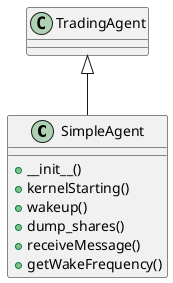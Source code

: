 @startuml
class SimpleAgent {
  + __init__()
  + kernelStarting()
  + wakeup()
  + dump_shares()
  + receiveMessage()
  + getWakeFrequency()
}
TradingAgent <|-- SimpleAgent
@enduml